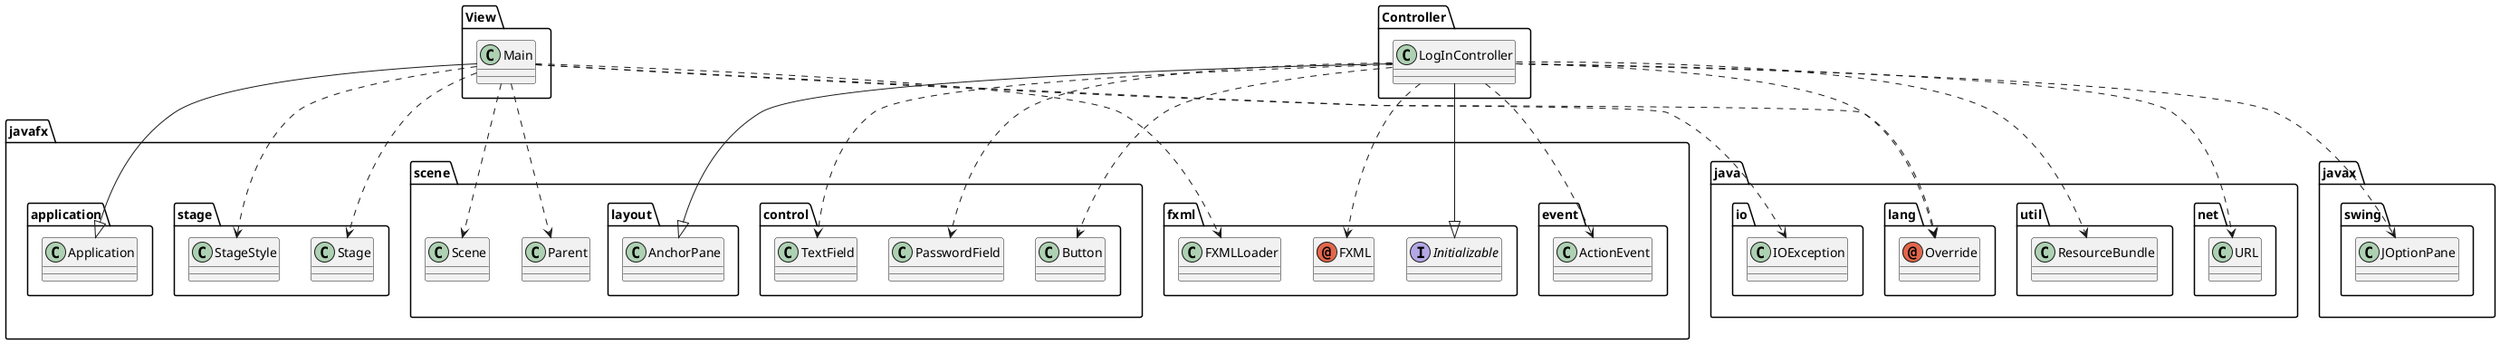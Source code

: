 @startuml
annotation java.lang.Override
annotation javafx.fxml.FXML
class Controller.LogInController
class View.Main
class java.io.IOException
class java.net.URL
class java.util.ResourceBundle
class javafx.application.Application
class javafx.event.ActionEvent
class javafx.fxml.FXMLLoader
class javafx.scene.Parent
class javafx.scene.Scene
class javafx.scene.control.Button
class javafx.scene.control.PasswordField
class javafx.scene.control.TextField
class javafx.scene.layout.AnchorPane
class javafx.stage.Stage
class javafx.stage.StageStyle
class javax.swing.JOptionPane
interface javafx.fxml.Initializable
Controller.LogInController ..> java.lang.Override
Controller.LogInController ..> javafx.fxml.FXML
Controller.LogInController ..> java.net.URL
Controller.LogInController ..> java.util.ResourceBundle
Controller.LogInController ..> javafx.event.ActionEvent
Controller.LogInController ..> javafx.scene.control.Button
Controller.LogInController ..> javafx.scene.control.PasswordField
Controller.LogInController ..> javafx.scene.control.TextField
Controller.LogInController --|> javafx.scene.layout.AnchorPane
Controller.LogInController ..> javax.swing.JOptionPane
Controller.LogInController --|> javafx.fxml.Initializable
View.Main ..> java.lang.Override
View.Main ..> java.io.IOException
View.Main --|> javafx.application.Application
View.Main ..> javafx.fxml.FXMLLoader
View.Main ..> javafx.scene.Parent
View.Main ..> javafx.scene.Scene
View.Main ..> javafx.stage.Stage
View.Main ..> javafx.stage.StageStyle
@enduml